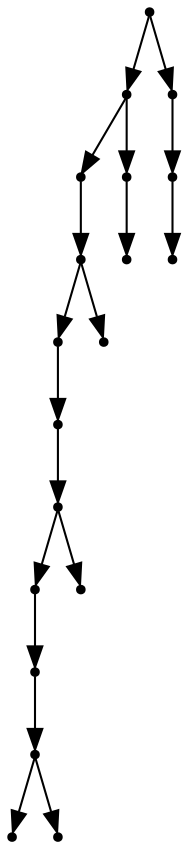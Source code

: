 digraph {
  18 [shape=point];
  14 [shape=point];
  11 [shape=point];
  10 [shape=point];
  8 [shape=point];
  7 [shape=point];
  6 [shape=point];
  4 [shape=point];
  3 [shape=point];
  2 [shape=point];
  0 [shape=point];
  1 [shape=point];
  5 [shape=point];
  9 [shape=point];
  13 [shape=point];
  12 [shape=point];
  17 [shape=point];
  16 [shape=point];
  15 [shape=point];
18 -> 14;
14 -> 11;
11 -> 10;
10 -> 8;
8 -> 7;
7 -> 6;
6 -> 4;
4 -> 3;
3 -> 2;
2 -> 0;
2 -> 1;
6 -> 5;
10 -> 9;
14 -> 13;
13 -> 12;
18 -> 17;
17 -> 16;
16 -> 15;
}
